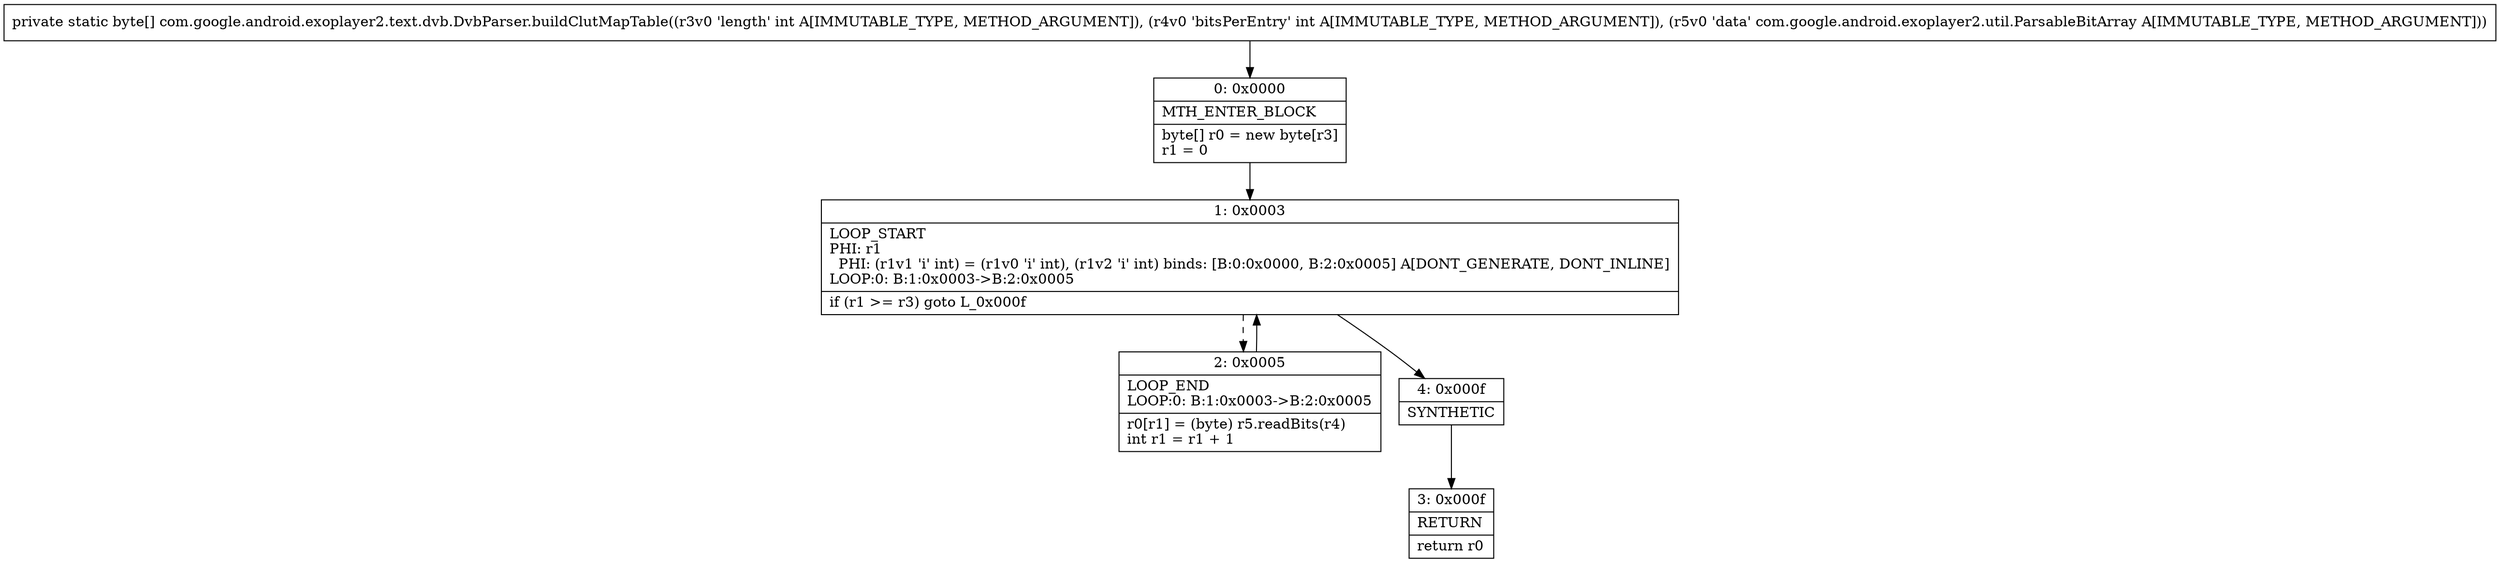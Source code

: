 digraph "CFG forcom.google.android.exoplayer2.text.dvb.DvbParser.buildClutMapTable(IILcom\/google\/android\/exoplayer2\/util\/ParsableBitArray;)[B" {
Node_0 [shape=record,label="{0\:\ 0x0000|MTH_ENTER_BLOCK\l|byte[] r0 = new byte[r3]\lr1 = 0\l}"];
Node_1 [shape=record,label="{1\:\ 0x0003|LOOP_START\lPHI: r1 \l  PHI: (r1v1 'i' int) = (r1v0 'i' int), (r1v2 'i' int) binds: [B:0:0x0000, B:2:0x0005] A[DONT_GENERATE, DONT_INLINE]\lLOOP:0: B:1:0x0003\-\>B:2:0x0005\l|if (r1 \>= r3) goto L_0x000f\l}"];
Node_2 [shape=record,label="{2\:\ 0x0005|LOOP_END\lLOOP:0: B:1:0x0003\-\>B:2:0x0005\l|r0[r1] = (byte) r5.readBits(r4)\lint r1 = r1 + 1\l}"];
Node_3 [shape=record,label="{3\:\ 0x000f|RETURN\l|return r0\l}"];
Node_4 [shape=record,label="{4\:\ 0x000f|SYNTHETIC\l}"];
MethodNode[shape=record,label="{private static byte[] com.google.android.exoplayer2.text.dvb.DvbParser.buildClutMapTable((r3v0 'length' int A[IMMUTABLE_TYPE, METHOD_ARGUMENT]), (r4v0 'bitsPerEntry' int A[IMMUTABLE_TYPE, METHOD_ARGUMENT]), (r5v0 'data' com.google.android.exoplayer2.util.ParsableBitArray A[IMMUTABLE_TYPE, METHOD_ARGUMENT])) }"];
MethodNode -> Node_0;
Node_0 -> Node_1;
Node_1 -> Node_2[style=dashed];
Node_1 -> Node_4;
Node_2 -> Node_1;
Node_4 -> Node_3;
}

